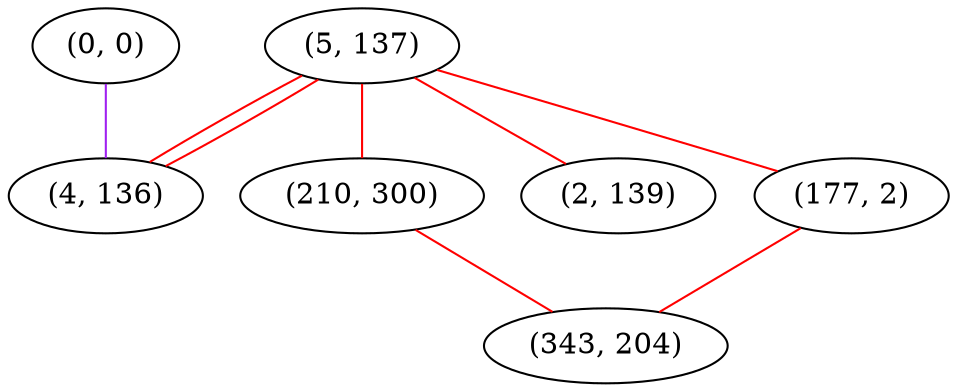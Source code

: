 graph "" {
"(5, 137)";
"(0, 0)";
"(210, 300)";
"(4, 136)";
"(2, 139)";
"(177, 2)";
"(343, 204)";
"(5, 137)" -- "(177, 2)"  [color=red, key=0, weight=1];
"(5, 137)" -- "(2, 139)"  [color=red, key=0, weight=1];
"(5, 137)" -- "(210, 300)"  [color=red, key=0, weight=1];
"(5, 137)" -- "(4, 136)"  [color=red, key=0, weight=1];
"(5, 137)" -- "(4, 136)"  [color=red, key=1, weight=1];
"(0, 0)" -- "(4, 136)"  [color=purple, key=0, weight=4];
"(210, 300)" -- "(343, 204)"  [color=red, key=0, weight=1];
"(177, 2)" -- "(343, 204)"  [color=red, key=0, weight=1];
}
